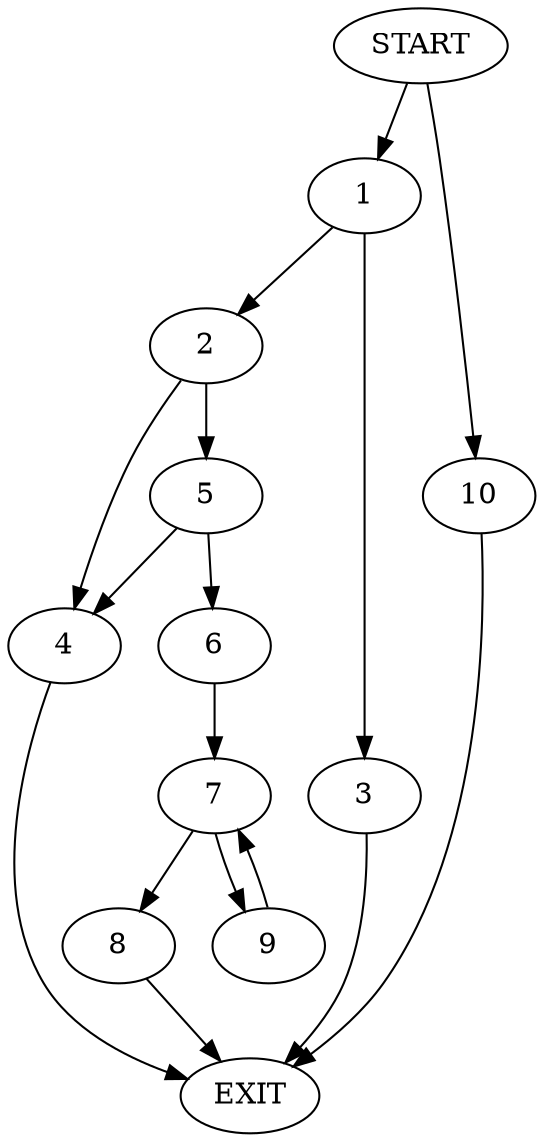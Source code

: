 digraph {
0 [label="START"]
11 [label="EXIT"]
0 -> 1
1 -> 2
1 -> 3
3 -> 11
2 -> 4
2 -> 5
5 -> 4
5 -> 6
4 -> 11
6 -> 7
7 -> 8
7 -> 9
9 -> 7
8 -> 11
0 -> 10
10 -> 11
}
